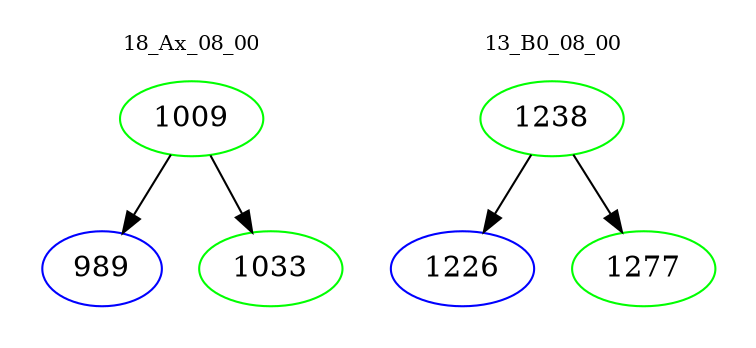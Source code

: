 digraph{
subgraph cluster_0 {
color = white
label = "18_Ax_08_00";
fontsize=10;
T0_1009 [label="1009", color="green"]
T0_1009 -> T0_989 [color="black"]
T0_989 [label="989", color="blue"]
T0_1009 -> T0_1033 [color="black"]
T0_1033 [label="1033", color="green"]
}
subgraph cluster_1 {
color = white
label = "13_B0_08_00";
fontsize=10;
T1_1238 [label="1238", color="green"]
T1_1238 -> T1_1226 [color="black"]
T1_1226 [label="1226", color="blue"]
T1_1238 -> T1_1277 [color="black"]
T1_1277 [label="1277", color="green"]
}
}

